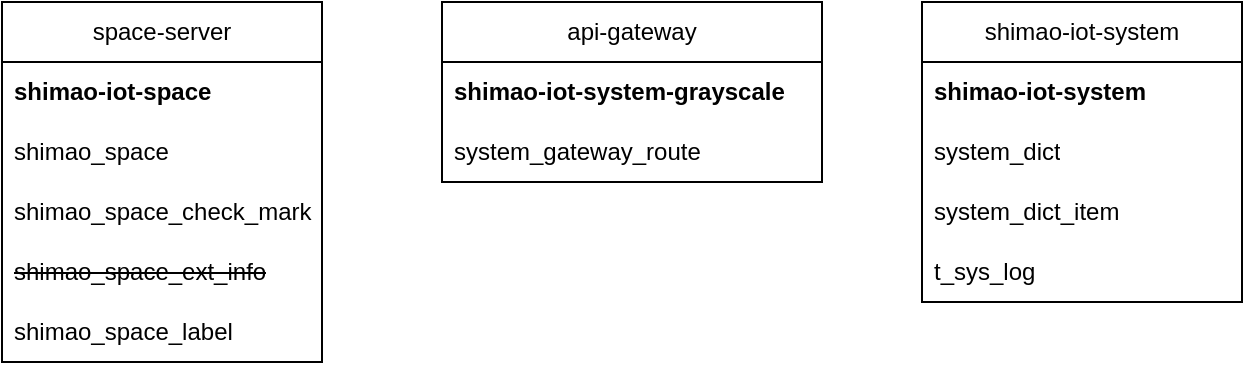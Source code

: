 <mxfile version="21.3.8" type="github">
  <diagram name="第 1 页" id="QdaQC4iQ9BGiyTKTw770">
    <mxGraphModel dx="1308" dy="688" grid="1" gridSize="10" guides="1" tooltips="1" connect="1" arrows="1" fold="1" page="1" pageScale="1" pageWidth="827" pageHeight="1169" math="0" shadow="0">
      <root>
        <mxCell id="0" />
        <mxCell id="1" parent="0" />
        <mxCell id="64MMbICncz5PE0fVNHqt-2" value="space-server" style="swimlane;fontStyle=0;childLayout=stackLayout;horizontal=1;startSize=30;horizontalStack=0;resizeParent=1;resizeParentMax=0;resizeLast=0;collapsible=1;marginBottom=0;whiteSpace=wrap;html=1;" vertex="1" parent="1">
          <mxGeometry x="220" y="320" width="160" height="180" as="geometry">
            <mxRectangle x="240" y="310" width="110" height="30" as="alternateBounds" />
          </mxGeometry>
        </mxCell>
        <mxCell id="64MMbICncz5PE0fVNHqt-16" value="shimao-iot-space" style="text;strokeColor=none;fillColor=none;align=left;verticalAlign=middle;spacingLeft=4;spacingRight=4;overflow=hidden;points=[[0,0.5],[1,0.5]];portConstraint=eastwest;rotatable=0;whiteSpace=wrap;html=1;fontStyle=1" vertex="1" parent="64MMbICncz5PE0fVNHqt-2">
          <mxGeometry y="30" width="160" height="30" as="geometry" />
        </mxCell>
        <mxCell id="64MMbICncz5PE0fVNHqt-3" value="shimao_space" style="text;strokeColor=none;fillColor=none;align=left;verticalAlign=middle;spacingLeft=4;spacingRight=4;overflow=hidden;points=[[0,0.5],[1,0.5]];portConstraint=eastwest;rotatable=0;whiteSpace=wrap;html=1;" vertex="1" parent="64MMbICncz5PE0fVNHqt-2">
          <mxGeometry y="60" width="160" height="30" as="geometry" />
        </mxCell>
        <mxCell id="64MMbICncz5PE0fVNHqt-4" value="shimao_space_check_mark" style="text;strokeColor=none;fillColor=none;align=left;verticalAlign=middle;spacingLeft=4;spacingRight=4;overflow=hidden;points=[[0,0.5],[1,0.5]];portConstraint=eastwest;rotatable=0;whiteSpace=wrap;html=1;" vertex="1" parent="64MMbICncz5PE0fVNHqt-2">
          <mxGeometry y="90" width="160" height="30" as="geometry" />
        </mxCell>
        <mxCell id="64MMbICncz5PE0fVNHqt-5" value="&lt;strike&gt;shimao_space_ext_info&lt;/strike&gt;" style="text;strokeColor=none;fillColor=none;align=left;verticalAlign=middle;spacingLeft=4;spacingRight=4;overflow=hidden;points=[[0,0.5],[1,0.5]];portConstraint=eastwest;rotatable=0;whiteSpace=wrap;html=1;" vertex="1" parent="64MMbICncz5PE0fVNHqt-2">
          <mxGeometry y="120" width="160" height="30" as="geometry" />
        </mxCell>
        <mxCell id="64MMbICncz5PE0fVNHqt-8" value="shimao_space_label" style="text;strokeColor=none;fillColor=none;align=left;verticalAlign=middle;spacingLeft=4;spacingRight=4;overflow=hidden;points=[[0,0.5],[1,0.5]];portConstraint=eastwest;rotatable=0;whiteSpace=wrap;html=1;" vertex="1" parent="64MMbICncz5PE0fVNHqt-2">
          <mxGeometry y="150" width="160" height="30" as="geometry" />
        </mxCell>
        <mxCell id="64MMbICncz5PE0fVNHqt-9" value="api-gateway" style="swimlane;fontStyle=0;childLayout=stackLayout;horizontal=1;startSize=30;horizontalStack=0;resizeParent=1;resizeParentMax=0;resizeLast=0;collapsible=1;marginBottom=0;whiteSpace=wrap;html=1;" vertex="1" parent="1">
          <mxGeometry x="440" y="320" width="190" height="90" as="geometry">
            <mxRectangle x="240" y="310" width="110" height="30" as="alternateBounds" />
          </mxGeometry>
        </mxCell>
        <mxCell id="64MMbICncz5PE0fVNHqt-17" value="shimao-iot-system-grayscale" style="text;strokeColor=none;fillColor=none;align=left;verticalAlign=middle;spacingLeft=4;spacingRight=4;overflow=hidden;points=[[0,0.5],[1,0.5]];portConstraint=eastwest;rotatable=0;whiteSpace=wrap;html=1;fontStyle=1" vertex="1" parent="64MMbICncz5PE0fVNHqt-9">
          <mxGeometry y="30" width="190" height="30" as="geometry" />
        </mxCell>
        <mxCell id="64MMbICncz5PE0fVNHqt-10" value="system_gateway_route" style="text;strokeColor=none;fillColor=none;align=left;verticalAlign=middle;spacingLeft=4;spacingRight=4;overflow=hidden;points=[[0,0.5],[1,0.5]];portConstraint=eastwest;rotatable=0;whiteSpace=wrap;html=1;" vertex="1" parent="64MMbICncz5PE0fVNHqt-9">
          <mxGeometry y="60" width="190" height="30" as="geometry" />
        </mxCell>
        <mxCell id="64MMbICncz5PE0fVNHqt-14" value="shimao-iot-system" style="swimlane;fontStyle=0;childLayout=stackLayout;horizontal=1;startSize=30;horizontalStack=0;resizeParent=1;resizeParentMax=0;resizeLast=0;collapsible=1;marginBottom=0;whiteSpace=wrap;html=1;" vertex="1" parent="1">
          <mxGeometry x="680" y="320" width="160" height="150" as="geometry">
            <mxRectangle x="240" y="310" width="110" height="30" as="alternateBounds" />
          </mxGeometry>
        </mxCell>
        <mxCell id="64MMbICncz5PE0fVNHqt-15" value="shimao-iot-system" style="text;strokeColor=none;fillColor=none;align=left;verticalAlign=middle;spacingLeft=4;spacingRight=4;overflow=hidden;points=[[0,0.5],[1,0.5]];portConstraint=eastwest;rotatable=0;whiteSpace=wrap;html=1;fontStyle=1" vertex="1" parent="64MMbICncz5PE0fVNHqt-14">
          <mxGeometry y="30" width="160" height="30" as="geometry" />
        </mxCell>
        <mxCell id="64MMbICncz5PE0fVNHqt-18" value="system_dict" style="text;strokeColor=none;fillColor=none;align=left;verticalAlign=middle;spacingLeft=4;spacingRight=4;overflow=hidden;points=[[0,0.5],[1,0.5]];portConstraint=eastwest;rotatable=0;whiteSpace=wrap;html=1;fontStyle=0" vertex="1" parent="64MMbICncz5PE0fVNHqt-14">
          <mxGeometry y="60" width="160" height="30" as="geometry" />
        </mxCell>
        <mxCell id="64MMbICncz5PE0fVNHqt-19" value="system_dict_item" style="text;strokeColor=none;fillColor=none;align=left;verticalAlign=middle;spacingLeft=4;spacingRight=4;overflow=hidden;points=[[0,0.5],[1,0.5]];portConstraint=eastwest;rotatable=0;whiteSpace=wrap;html=1;fontStyle=0" vertex="1" parent="64MMbICncz5PE0fVNHqt-14">
          <mxGeometry y="90" width="160" height="30" as="geometry" />
        </mxCell>
        <mxCell id="64MMbICncz5PE0fVNHqt-20" value="t_sys_log" style="text;strokeColor=none;fillColor=none;align=left;verticalAlign=middle;spacingLeft=4;spacingRight=4;overflow=hidden;points=[[0,0.5],[1,0.5]];portConstraint=eastwest;rotatable=0;whiteSpace=wrap;html=1;fontStyle=0" vertex="1" parent="64MMbICncz5PE0fVNHqt-14">
          <mxGeometry y="120" width="160" height="30" as="geometry" />
        </mxCell>
      </root>
    </mxGraphModel>
  </diagram>
</mxfile>
